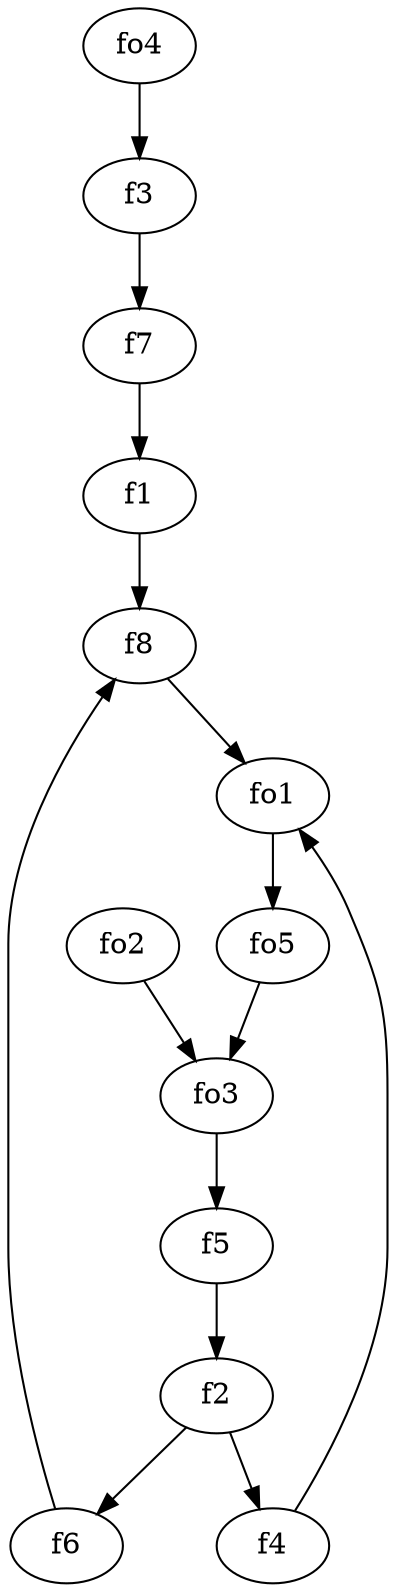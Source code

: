 strict digraph  {
f1;
f2;
f3;
f4;
f5;
f6;
f7;
f8;
fo1;
fo2;
fo3;
fo4;
fo5;
f1 -> f8  [weight=2];
f2 -> f4  [weight=2];
f2 -> f6  [weight=2];
f3 -> f7  [weight=2];
f4 -> fo1  [weight=2];
f5 -> f2  [weight=2];
f6 -> f8  [weight=2];
f7 -> f1  [weight=2];
f8 -> fo1  [weight=2];
fo1 -> fo5  [weight=2];
fo2 -> fo3  [weight=2];
fo3 -> f5  [weight=2];
fo4 -> f3  [weight=2];
fo5 -> fo3  [weight=2];
}
